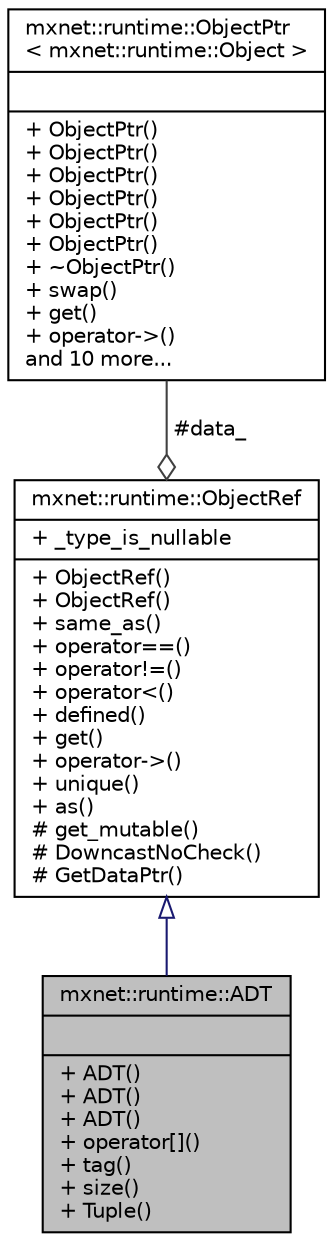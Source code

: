 digraph "mxnet::runtime::ADT"
{
 // LATEX_PDF_SIZE
  edge [fontname="Helvetica",fontsize="10",labelfontname="Helvetica",labelfontsize="10"];
  node [fontname="Helvetica",fontsize="10",shape=record];
  Node1 [label="{mxnet::runtime::ADT\n||+ ADT()\l+ ADT()\l+ ADT()\l+ operator[]()\l+ tag()\l+ size()\l+ Tuple()\l}",height=0.2,width=0.4,color="black", fillcolor="grey75", style="filled", fontcolor="black",tooltip="reference to algebraic data type objects."];
  Node2 -> Node1 [dir="back",color="midnightblue",fontsize="10",style="solid",arrowtail="onormal",fontname="Helvetica"];
  Node2 [label="{mxnet::runtime::ObjectRef\n|+ _type_is_nullable\l|+ ObjectRef()\l+ ObjectRef()\l+ same_as()\l+ operator==()\l+ operator!=()\l+ operator\<()\l+ defined()\l+ get()\l+ operator-\>()\l+ unique()\l+ as()\l# get_mutable()\l# DowncastNoCheck()\l# GetDataPtr()\l}",height=0.2,width=0.4,color="black", fillcolor="white", style="filled",URL="$classmxnet_1_1runtime_1_1ObjectRef.html",tooltip="Base class of all object reference."];
  Node3 -> Node2 [color="grey25",fontsize="10",style="solid",label=" #data_" ,arrowhead="odiamond",fontname="Helvetica"];
  Node3 [label="{mxnet::runtime::ObjectPtr\l\< mxnet::runtime::Object \>\n||+ ObjectPtr()\l+ ObjectPtr()\l+ ObjectPtr()\l+ ObjectPtr()\l+ ObjectPtr()\l+ ObjectPtr()\l+ ~ObjectPtr()\l+ swap()\l+ get()\l+ operator-\>()\land 10 more...\l}",height=0.2,width=0.4,color="black", fillcolor="white", style="filled",URL="$classmxnet_1_1runtime_1_1ObjectPtr.html",tooltip=" "];
}
